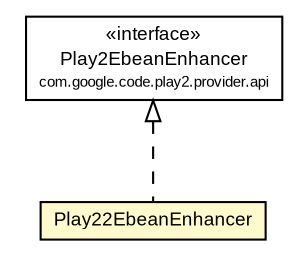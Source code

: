 #!/usr/local/bin/dot
#
# Class diagram 
# Generated by UMLGraph version R5_6-24-gf6e263 (http://www.umlgraph.org/)
#

digraph G {
	edge [fontname="arial",fontsize=10,labelfontname="arial",labelfontsize=10];
	node [fontname="arial",fontsize=10,shape=plaintext];
	nodesep=0.25;
	ranksep=0.5;
	// com.google.code.play2.provider.play22.Play22EbeanEnhancer
	c75 [label=<<table title="com.google.code.play2.provider.play22.Play22EbeanEnhancer" border="0" cellborder="1" cellspacing="0" cellpadding="2" port="p" bgcolor="lemonChiffon" href="./Play22EbeanEnhancer.html">
		<tr><td><table border="0" cellspacing="0" cellpadding="1">
<tr><td align="center" balign="center"> Play22EbeanEnhancer </td></tr>
		</table></td></tr>
		</table>>, URL="./Play22EbeanEnhancer.html", fontname="arial", fontcolor="black", fontsize=9.0];
	//com.google.code.play2.provider.play22.Play22EbeanEnhancer implements com.google.code.play2.provider.api.Play2EbeanEnhancer
	c78:p -> c75:p [dir=back,arrowtail=empty,style=dashed];
	// com.google.code.play2.provider.api.Play2EbeanEnhancer
	c78 [label=<<table title="com.google.code.play2.provider.api.Play2EbeanEnhancer" border="0" cellborder="1" cellspacing="0" cellpadding="2" port="p" href="https://play2-maven-plugin.googlecode.com/svn/mavensite/1.0.0-alpha6/play2-provider-api/apidocs/com/google/code/play2/provider/api/Play2EbeanEnhancer.html">
		<tr><td><table border="0" cellspacing="0" cellpadding="1">
<tr><td align="center" balign="center"> &#171;interface&#187; </td></tr>
<tr><td align="center" balign="center"> Play2EbeanEnhancer </td></tr>
<tr><td align="center" balign="center"><font point-size="7.0"> com.google.code.play2.provider.api </font></td></tr>
		</table></td></tr>
		</table>>, URL="https://play2-maven-plugin.googlecode.com/svn/mavensite/1.0.0-alpha6/play2-provider-api/apidocs/com/google/code/play2/provider/api/Play2EbeanEnhancer.html", fontname="arial", fontcolor="black", fontsize=9.0];
}

